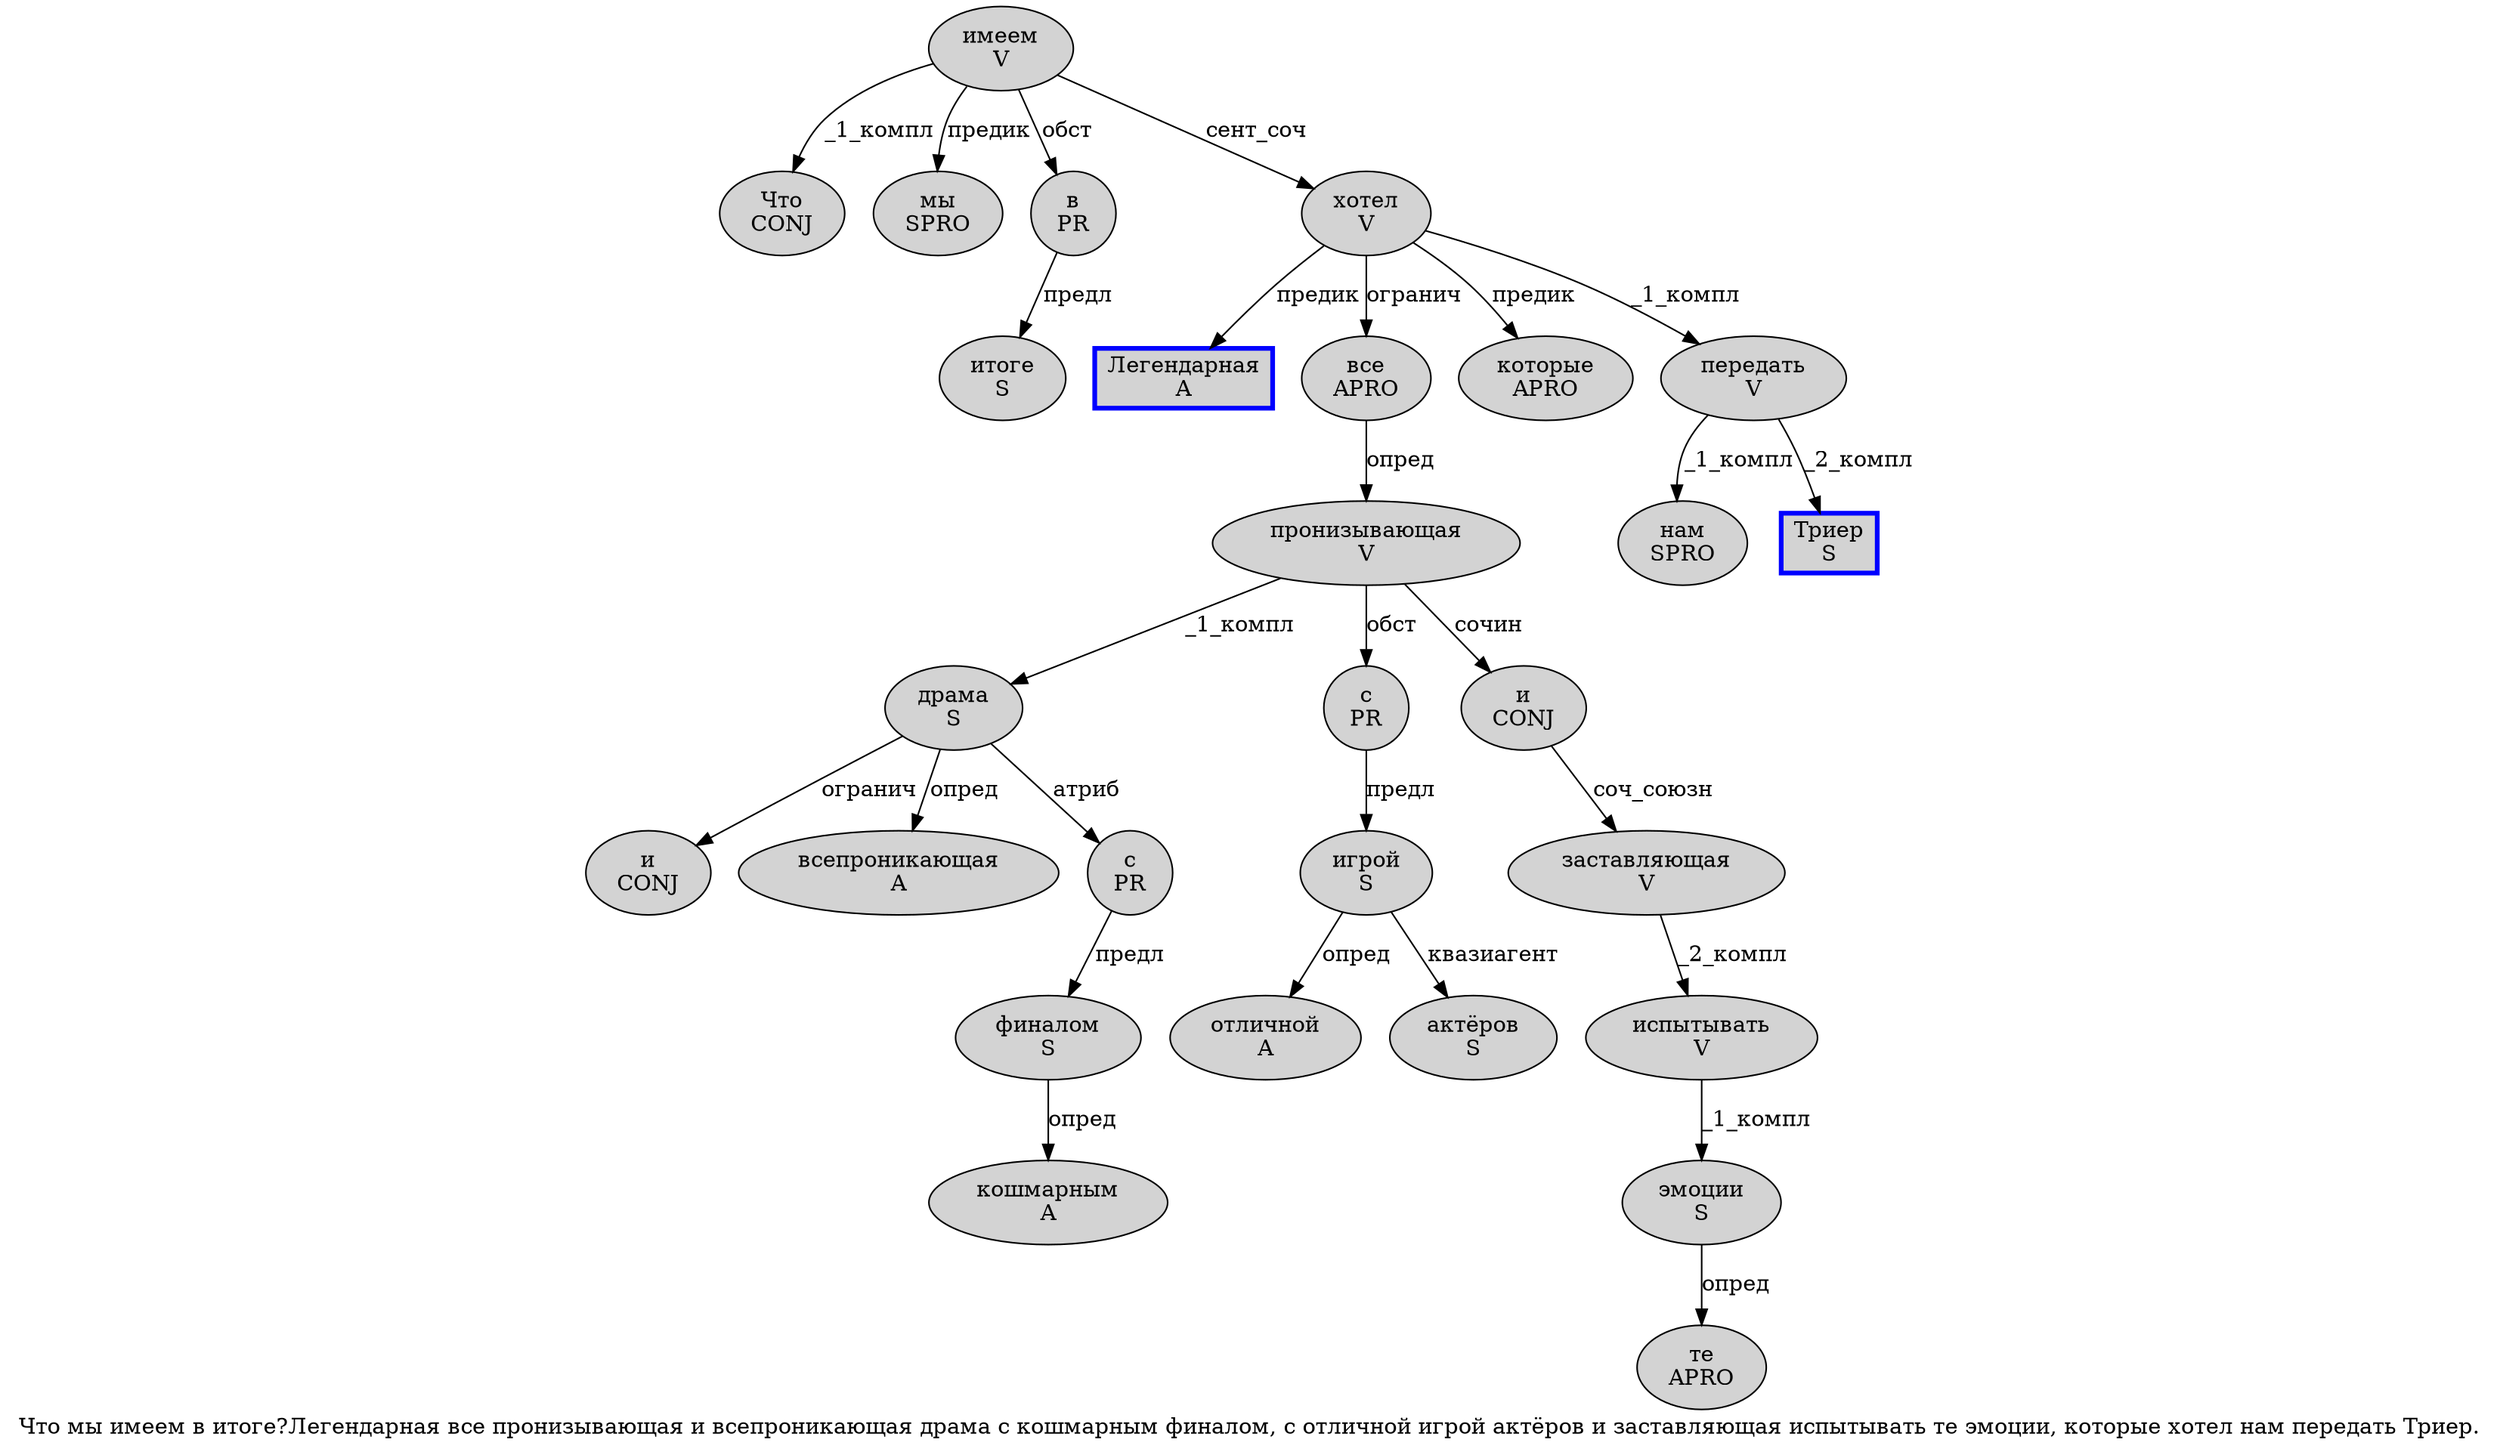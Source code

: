digraph SENTENCE_332 {
	graph [label="Что мы имеем в итоге?Легендарная все пронизывающая и всепроникающая драма с кошмарным финалом, с отличной игрой актёров и заставляющая испытывать те эмоции, которые хотел нам передать Триер."]
	node [style=filled]
		0 [label="Что
CONJ" color="" fillcolor=lightgray penwidth=1 shape=ellipse]
		1 [label="мы
SPRO" color="" fillcolor=lightgray penwidth=1 shape=ellipse]
		2 [label="имеем
V" color="" fillcolor=lightgray penwidth=1 shape=ellipse]
		3 [label="в
PR" color="" fillcolor=lightgray penwidth=1 shape=ellipse]
		4 [label="итоге
S" color="" fillcolor=lightgray penwidth=1 shape=ellipse]
		6 [label="Легендарная
A" color=blue fillcolor=lightgray penwidth=3 shape=box]
		7 [label="все
APRO" color="" fillcolor=lightgray penwidth=1 shape=ellipse]
		8 [label="пронизывающая
V" color="" fillcolor=lightgray penwidth=1 shape=ellipse]
		9 [label="и
CONJ" color="" fillcolor=lightgray penwidth=1 shape=ellipse]
		10 [label="всепроникающая
A" color="" fillcolor=lightgray penwidth=1 shape=ellipse]
		11 [label="драма
S" color="" fillcolor=lightgray penwidth=1 shape=ellipse]
		12 [label="с
PR" color="" fillcolor=lightgray penwidth=1 shape=ellipse]
		13 [label="кошмарным
A" color="" fillcolor=lightgray penwidth=1 shape=ellipse]
		14 [label="финалом
S" color="" fillcolor=lightgray penwidth=1 shape=ellipse]
		16 [label="с
PR" color="" fillcolor=lightgray penwidth=1 shape=ellipse]
		17 [label="отличной
A" color="" fillcolor=lightgray penwidth=1 shape=ellipse]
		18 [label="игрой
S" color="" fillcolor=lightgray penwidth=1 shape=ellipse]
		19 [label="актёров
S" color="" fillcolor=lightgray penwidth=1 shape=ellipse]
		20 [label="и
CONJ" color="" fillcolor=lightgray penwidth=1 shape=ellipse]
		21 [label="заставляющая
V" color="" fillcolor=lightgray penwidth=1 shape=ellipse]
		22 [label="испытывать
V" color="" fillcolor=lightgray penwidth=1 shape=ellipse]
		23 [label="те
APRO" color="" fillcolor=lightgray penwidth=1 shape=ellipse]
		24 [label="эмоции
S" color="" fillcolor=lightgray penwidth=1 shape=ellipse]
		26 [label="которые
APRO" color="" fillcolor=lightgray penwidth=1 shape=ellipse]
		27 [label="хотел
V" color="" fillcolor=lightgray penwidth=1 shape=ellipse]
		28 [label="нам
SPRO" color="" fillcolor=lightgray penwidth=1 shape=ellipse]
		29 [label="передать
V" color="" fillcolor=lightgray penwidth=1 shape=ellipse]
		30 [label="Триер
S" color=blue fillcolor=lightgray penwidth=3 shape=box]
			18 -> 17 [label="опред"]
			18 -> 19 [label="квазиагент"]
			22 -> 24 [label="_1_компл"]
			24 -> 23 [label="опред"]
			21 -> 22 [label="_2_компл"]
			7 -> 8 [label="опред"]
			2 -> 0 [label="_1_компл"]
			2 -> 1 [label="предик"]
			2 -> 3 [label="обст"]
			2 -> 27 [label="сент_соч"]
			3 -> 4 [label="предл"]
			12 -> 14 [label="предл"]
			8 -> 11 [label="_1_компл"]
			8 -> 16 [label="обст"]
			8 -> 20 [label="сочин"]
			20 -> 21 [label="соч_союзн"]
			11 -> 9 [label="огранич"]
			11 -> 10 [label="опред"]
			11 -> 12 [label="атриб"]
			29 -> 28 [label="_1_компл"]
			29 -> 30 [label="_2_компл"]
			16 -> 18 [label="предл"]
			14 -> 13 [label="опред"]
			27 -> 6 [label="предик"]
			27 -> 7 [label="огранич"]
			27 -> 26 [label="предик"]
			27 -> 29 [label="_1_компл"]
}
